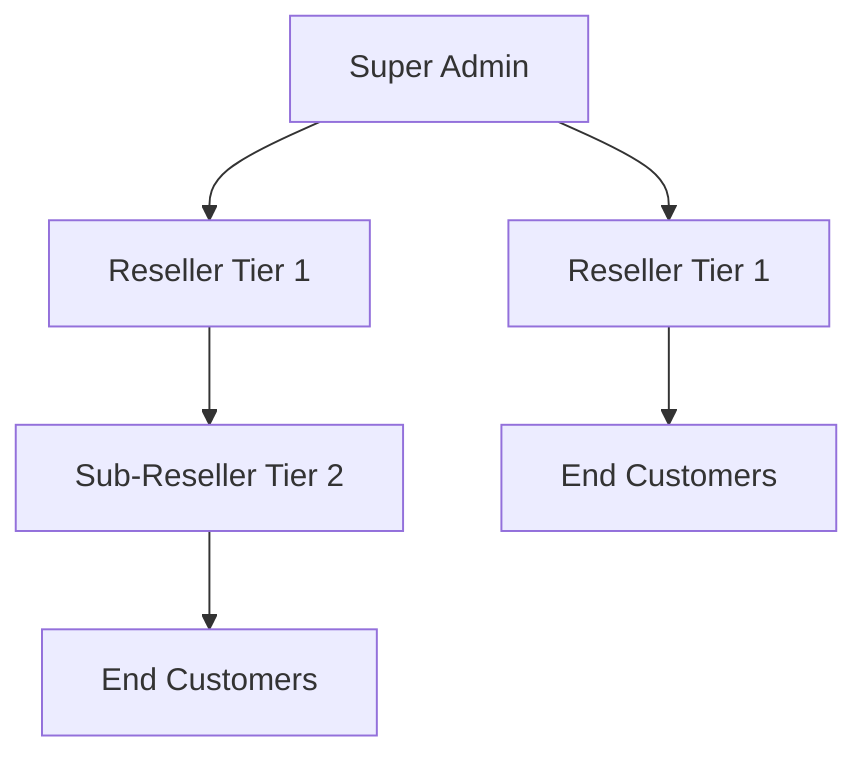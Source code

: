graph TD
    A[Super Admin] --> B[Reseller Tier 1]
    A --> C[Reseller Tier 1]
    B --> D[Sub-Reseller Tier 2]
    D --> E[End Customers]
    C --> F[End Customers]